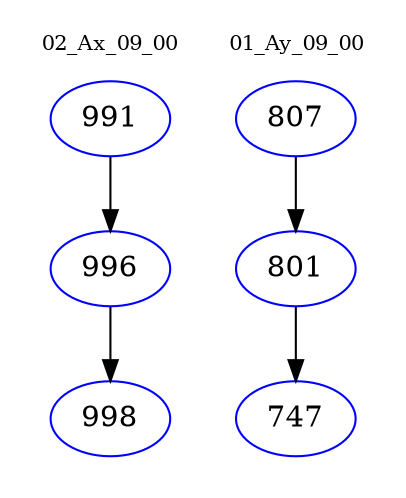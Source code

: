 digraph{
subgraph cluster_0 {
color = white
label = "02_Ax_09_00";
fontsize=10;
T0_991 [label="991", color="blue"]
T0_991 -> T0_996 [color="black"]
T0_996 [label="996", color="blue"]
T0_996 -> T0_998 [color="black"]
T0_998 [label="998", color="blue"]
}
subgraph cluster_1 {
color = white
label = "01_Ay_09_00";
fontsize=10;
T1_807 [label="807", color="blue"]
T1_807 -> T1_801 [color="black"]
T1_801 [label="801", color="blue"]
T1_801 -> T1_747 [color="black"]
T1_747 [label="747", color="blue"]
}
}
